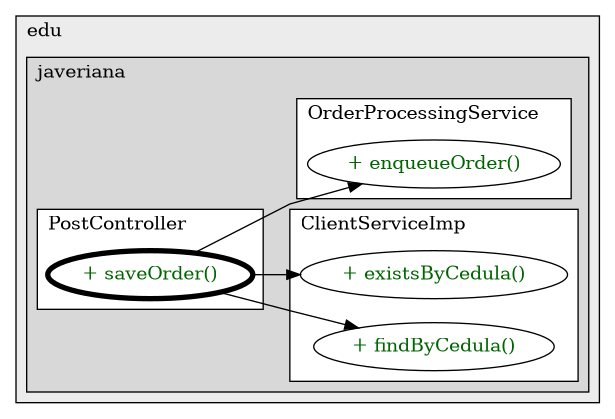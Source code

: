 @startuml

/' diagram meta data start
config=CallConfiguration;
{
  "rootMethod": "co.edu.javeriana.ctai.tgsecurity.controller.web.users.PostController#saveOrder(OrderRequest)",
  "projectClassification": {
    "searchMode": "OpenProject", // OpenProject, AllProjects
    "includedProjects": "",
    "pathEndKeywords": "*.impl",
    "isClientPath": "",
    "isClientName": "",
    "isTestPath": "",
    "isTestName": "",
    "isMappingPath": "",
    "isMappingName": "",
    "isDataAccessPath": "",
    "isDataAccessName": "",
    "isDataStructurePath": "",
    "isDataStructureName": "",
    "isInterfaceStructuresPath": "",
    "isInterfaceStructuresName": "",
    "isEntryPointPath": "",
    "isEntryPointName": "",
    "treatFinalFieldsAsMandatory": false
  },
  "graphRestriction": {
    "classPackageExcludeFilter": "",
    "classPackageIncludeFilter": "",
    "classNameExcludeFilter": "",
    "classNameIncludeFilter": "",
    "methodNameExcludeFilter": "",
    "methodNameIncludeFilter": "",
    "removeByInheritance": "", // inheritance/annotation based filtering is done in a second step
    "removeByAnnotation": "",
    "removeByClassPackage": "", // cleanup the graph after inheritance/annotation based filtering is done
    "removeByClassName": "",
    "cutMappings": false,
    "cutEnum": true,
    "cutTests": true,
    "cutClient": true,
    "cutDataAccess": true,
    "cutInterfaceStructures": true,
    "cutDataStructures": true,
    "cutGetterAndSetter": true,
    "cutConstructors": true
  },
  "graphTraversal": {
    "forwardDepth": 3,
    "backwardDepth": 3,
    "classPackageExcludeFilter": "",
    "classPackageIncludeFilter": "",
    "classNameExcludeFilter": "",
    "classNameIncludeFilter": "",
    "methodNameExcludeFilter": "",
    "methodNameIncludeFilter": "",
    "hideMappings": false,
    "hideDataStructures": false,
    "hidePrivateMethods": true,
    "hideInterfaceCalls": true, // indirection: implementation -> interface (is hidden) -> implementation
    "onlyShowApplicationEntryPoints": false, // root node is included
    "useMethodCallsForStructureDiagram": "ForwardOnly" // ForwardOnly, BothDirections, No
  },
  "details": {
    "aggregation": "GroupByClass", // ByClass, GroupByClass, None
    "showMethodParametersTypes": false,
    "showMethodParametersNames": false,
    "showMethodReturnType": false,
    "showPackageLevels": 2,
    "showCallOrder": false,
    "edgeMode": "MethodsOnly", // TypesOnly, MethodsOnly, TypesAndMethods, MethodsAndDirectTypeUsage
    "showDetailedClassStructure": false
  },
  "rootClass": "co.edu.javeriana.ctai.tgsecurity.controller.web.users.PostController",
  "extensionCallbackMethod": "" // qualified.class.name#methodName - signature: public static String method(String)
}
diagram meta data end '/



digraph g {
    rankdir="LR"
    splines=polyline
    

'nodes 
subgraph cluster_100278 { 
   	label=edu
	labeljust=l
	fillcolor="#ececec"
	style=filled
   
   subgraph cluster_496592481 { 
   	label=javeriana
	labeljust=l
	fillcolor="#d8d8d8"
	style=filled
   
   subgraph cluster_143101955 { 
   	label=ClientServiceImp
	labeljust=l
	fillcolor=white
	style=filled
   
   ClientServiceImp1642994765XXXexistsByCedula2374300[
	label="+ existsByCedula()"
	style=filled
	fillcolor=white
	tooltip="ClientServiceImp

null"
	fontcolor=darkgreen
];

ClientServiceImp1642994765XXXfindByCedula2374300[
	label="+ findByCedula()"
	style=filled
	fillcolor=white
	tooltip="ClientServiceImp

null"
	fontcolor=darkgreen
];
} 

subgraph cluster_1975621175 { 
   	label=PostController
	labeljust=l
	fillcolor=white
	style=filled
   
   PostController1649190291XXXsaveOrder2144918655[
	label="+ saveOrder()"
	style=filled
	fillcolor=white
	tooltip="PostController

null"
	penwidth=4
	fontcolor=darkgreen
];
} 

subgraph cluster_712563582 { 
   	label=OrderProcessingService
	labeljust=l
	fillcolor=white
	style=filled
   
   OrderProcessingService988843964XXXenqueueOrder76453678[
	label="+ enqueueOrder()"
	style=filled
	fillcolor=white
	tooltip="OrderProcessingService

&#10;  Agrega una orden a la cola de procesamiento.&#10; &#10;  @param order La orden a encolar.&#10; "
	fontcolor=darkgreen
];
} 
} 
} 

'edges    
PostController1649190291XXXsaveOrder2144918655 -> ClientServiceImp1642994765XXXexistsByCedula2374300;
PostController1649190291XXXsaveOrder2144918655 -> ClientServiceImp1642994765XXXfindByCedula2374300;
PostController1649190291XXXsaveOrder2144918655 -> OrderProcessingService988843964XXXenqueueOrder76453678;
    
}
@enduml